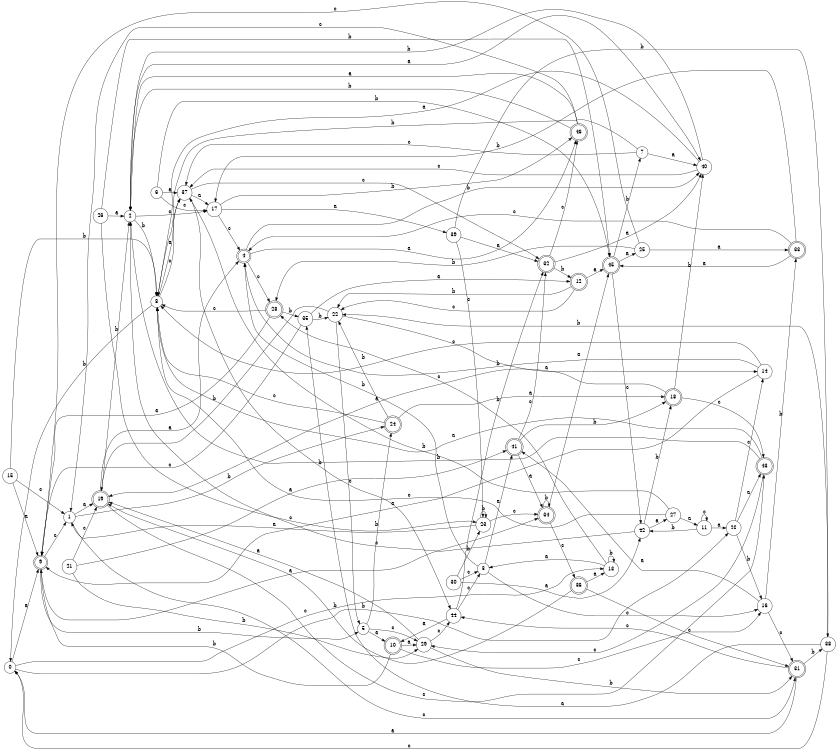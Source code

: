 digraph n38_5 {
__start0 [label="" shape="none"];

rankdir=LR;
size="8,5";

s0 [style="filled", color="black", fillcolor="white" shape="circle", label="0"];
s1 [style="filled", color="black", fillcolor="white" shape="circle", label="1"];
s2 [style="filled", color="black", fillcolor="white" shape="circle", label="2"];
s3 [style="filled", color="black", fillcolor="white" shape="circle", label="3"];
s4 [style="rounded,filled", color="black", fillcolor="white" shape="doublecircle", label="4"];
s5 [style="filled", color="black", fillcolor="white" shape="circle", label="5"];
s6 [style="filled", color="black", fillcolor="white" shape="circle", label="6"];
s7 [style="filled", color="black", fillcolor="white" shape="circle", label="7"];
s8 [style="filled", color="black", fillcolor="white" shape="circle", label="8"];
s9 [style="rounded,filled", color="black", fillcolor="white" shape="doublecircle", label="9"];
s10 [style="rounded,filled", color="black", fillcolor="white" shape="doublecircle", label="10"];
s11 [style="filled", color="black", fillcolor="white" shape="circle", label="11"];
s12 [style="rounded,filled", color="black", fillcolor="white" shape="doublecircle", label="12"];
s13 [style="filled", color="black", fillcolor="white" shape="circle", label="13"];
s14 [style="filled", color="black", fillcolor="white" shape="circle", label="14"];
s15 [style="filled", color="black", fillcolor="white" shape="circle", label="15"];
s16 [style="filled", color="black", fillcolor="white" shape="circle", label="16"];
s17 [style="filled", color="black", fillcolor="white" shape="circle", label="17"];
s18 [style="rounded,filled", color="black", fillcolor="white" shape="doublecircle", label="18"];
s19 [style="rounded,filled", color="black", fillcolor="white" shape="doublecircle", label="19"];
s20 [style="filled", color="black", fillcolor="white" shape="circle", label="20"];
s21 [style="filled", color="black", fillcolor="white" shape="circle", label="21"];
s22 [style="filled", color="black", fillcolor="white" shape="circle", label="22"];
s23 [style="filled", color="black", fillcolor="white" shape="circle", label="23"];
s24 [style="rounded,filled", color="black", fillcolor="white" shape="doublecircle", label="24"];
s25 [style="filled", color="black", fillcolor="white" shape="circle", label="25"];
s26 [style="filled", color="black", fillcolor="white" shape="circle", label="26"];
s27 [style="filled", color="black", fillcolor="white" shape="circle", label="27"];
s28 [style="rounded,filled", color="black", fillcolor="white" shape="doublecircle", label="28"];
s29 [style="filled", color="black", fillcolor="white" shape="circle", label="29"];
s30 [style="filled", color="black", fillcolor="white" shape="circle", label="30"];
s31 [style="rounded,filled", color="black", fillcolor="white" shape="doublecircle", label="31"];
s32 [style="rounded,filled", color="black", fillcolor="white" shape="doublecircle", label="32"];
s33 [style="rounded,filled", color="black", fillcolor="white" shape="doublecircle", label="33"];
s34 [style="rounded,filled", color="black", fillcolor="white" shape="doublecircle", label="34"];
s35 [style="filled", color="black", fillcolor="white" shape="circle", label="35"];
s36 [style="rounded,filled", color="black", fillcolor="white" shape="doublecircle", label="36"];
s37 [style="filled", color="black", fillcolor="white" shape="circle", label="37"];
s38 [style="filled", color="black", fillcolor="white" shape="circle", label="38"];
s39 [style="filled", color="black", fillcolor="white" shape="circle", label="39"];
s40 [style="filled", color="black", fillcolor="white" shape="circle", label="40"];
s41 [style="rounded,filled", color="black", fillcolor="white" shape="doublecircle", label="41"];
s42 [style="filled", color="black", fillcolor="white" shape="circle", label="42"];
s43 [style="rounded,filled", color="black", fillcolor="white" shape="doublecircle", label="43"];
s44 [style="filled", color="black", fillcolor="white" shape="circle", label="44"];
s45 [style="rounded,filled", color="black", fillcolor="white" shape="doublecircle", label="45"];
s46 [style="rounded,filled", color="black", fillcolor="white" shape="doublecircle", label="46"];
s0 -> s9 [label="a"];
s0 -> s20 [label="b"];
s0 -> s13 [label="c"];
s1 -> s19 [label="a"];
s1 -> s24 [label="b"];
s1 -> s31 [label="c"];
s2 -> s40 [label="a"];
s2 -> s8 [label="b"];
s2 -> s17 [label="c"];
s3 -> s41 [label="a"];
s3 -> s4 [label="b"];
s3 -> s16 [label="c"];
s4 -> s46 [label="a"];
s4 -> s40 [label="b"];
s4 -> s28 [label="c"];
s5 -> s10 [label="a"];
s5 -> s24 [label="b"];
s5 -> s29 [label="c"];
s6 -> s37 [label="a"];
s6 -> s45 [label="b"];
s6 -> s17 [label="c"];
s7 -> s40 [label="a"];
s7 -> s8 [label="b"];
s7 -> s37 [label="c"];
s8 -> s37 [label="a"];
s8 -> s0 [label="b"];
s8 -> s37 [label="c"];
s9 -> s34 [label="a"];
s9 -> s5 [label="b"];
s9 -> s1 [label="c"];
s10 -> s29 [label="a"];
s10 -> s9 [label="b"];
s10 -> s16 [label="c"];
s11 -> s20 [label="a"];
s11 -> s42 [label="b"];
s11 -> s11 [label="c"];
s12 -> s45 [label="a"];
s12 -> s22 [label="b"];
s12 -> s22 [label="c"];
s13 -> s3 [label="a"];
s13 -> s13 [label="b"];
s13 -> s28 [label="c"];
s14 -> s9 [label="a"];
s14 -> s4 [label="b"];
s14 -> s8 [label="c"];
s15 -> s9 [label="a"];
s15 -> s8 [label="b"];
s15 -> s1 [label="c"];
s16 -> s41 [label="a"];
s16 -> s33 [label="b"];
s16 -> s31 [label="c"];
s17 -> s39 [label="a"];
s17 -> s46 [label="b"];
s17 -> s4 [label="c"];
s18 -> s19 [label="a"];
s18 -> s40 [label="b"];
s18 -> s43 [label="c"];
s19 -> s4 [label="a"];
s19 -> s2 [label="b"];
s19 -> s43 [label="c"];
s20 -> s43 [label="a"];
s20 -> s16 [label="b"];
s20 -> s14 [label="c"];
s21 -> s41 [label="a"];
s21 -> s29 [label="b"];
s21 -> s19 [label="c"];
s22 -> s14 [label="a"];
s22 -> s19 [label="b"];
s22 -> s5 [label="c"];
s23 -> s1 [label="a"];
s23 -> s23 [label="b"];
s23 -> s34 [label="c"];
s24 -> s18 [label="a"];
s24 -> s22 [label="b"];
s24 -> s8 [label="c"];
s25 -> s33 [label="a"];
s25 -> s28 [label="b"];
s25 -> s9 [label="c"];
s26 -> s2 [label="a"];
s26 -> s45 [label="b"];
s26 -> s23 [label="c"];
s27 -> s11 [label="a"];
s27 -> s37 [label="b"];
s27 -> s8 [label="c"];
s28 -> s9 [label="a"];
s28 -> s35 [label="b"];
s28 -> s8 [label="c"];
s29 -> s19 [label="a"];
s29 -> s31 [label="b"];
s29 -> s44 [label="c"];
s30 -> s42 [label="a"];
s30 -> s23 [label="b"];
s30 -> s3 [label="c"];
s31 -> s0 [label="a"];
s31 -> s38 [label="b"];
s31 -> s44 [label="c"];
s32 -> s40 [label="a"];
s32 -> s12 [label="b"];
s32 -> s46 [label="c"];
s33 -> s45 [label="a"];
s33 -> s17 [label="b"];
s33 -> s4 [label="c"];
s34 -> s45 [label="a"];
s34 -> s34 [label="b"];
s34 -> s36 [label="c"];
s35 -> s12 [label="a"];
s35 -> s22 [label="b"];
s35 -> s9 [label="c"];
s36 -> s13 [label="a"];
s36 -> s19 [label="b"];
s36 -> s31 [label="c"];
s37 -> s17 [label="a"];
s37 -> s44 [label="b"];
s37 -> s32 [label="c"];
s38 -> s35 [label="a"];
s38 -> s22 [label="b"];
s38 -> s0 [label="c"];
s39 -> s32 [label="a"];
s39 -> s38 [label="b"];
s39 -> s23 [label="c"];
s40 -> s8 [label="a"];
s40 -> s2 [label="b"];
s40 -> s37 [label="c"];
s41 -> s34 [label="a"];
s41 -> s18 [label="b"];
s41 -> s32 [label="c"];
s42 -> s27 [label="a"];
s42 -> s18 [label="b"];
s42 -> s2 [label="c"];
s43 -> s8 [label="a"];
s43 -> s2 [label="b"];
s43 -> s29 [label="c"];
s44 -> s10 [label="a"];
s44 -> s32 [label="b"];
s44 -> s3 [label="c"];
s45 -> s25 [label="a"];
s45 -> s7 [label="b"];
s45 -> s42 [label="c"];
s46 -> s2 [label="a"];
s46 -> s2 [label="b"];
s46 -> s1 [label="c"];

}